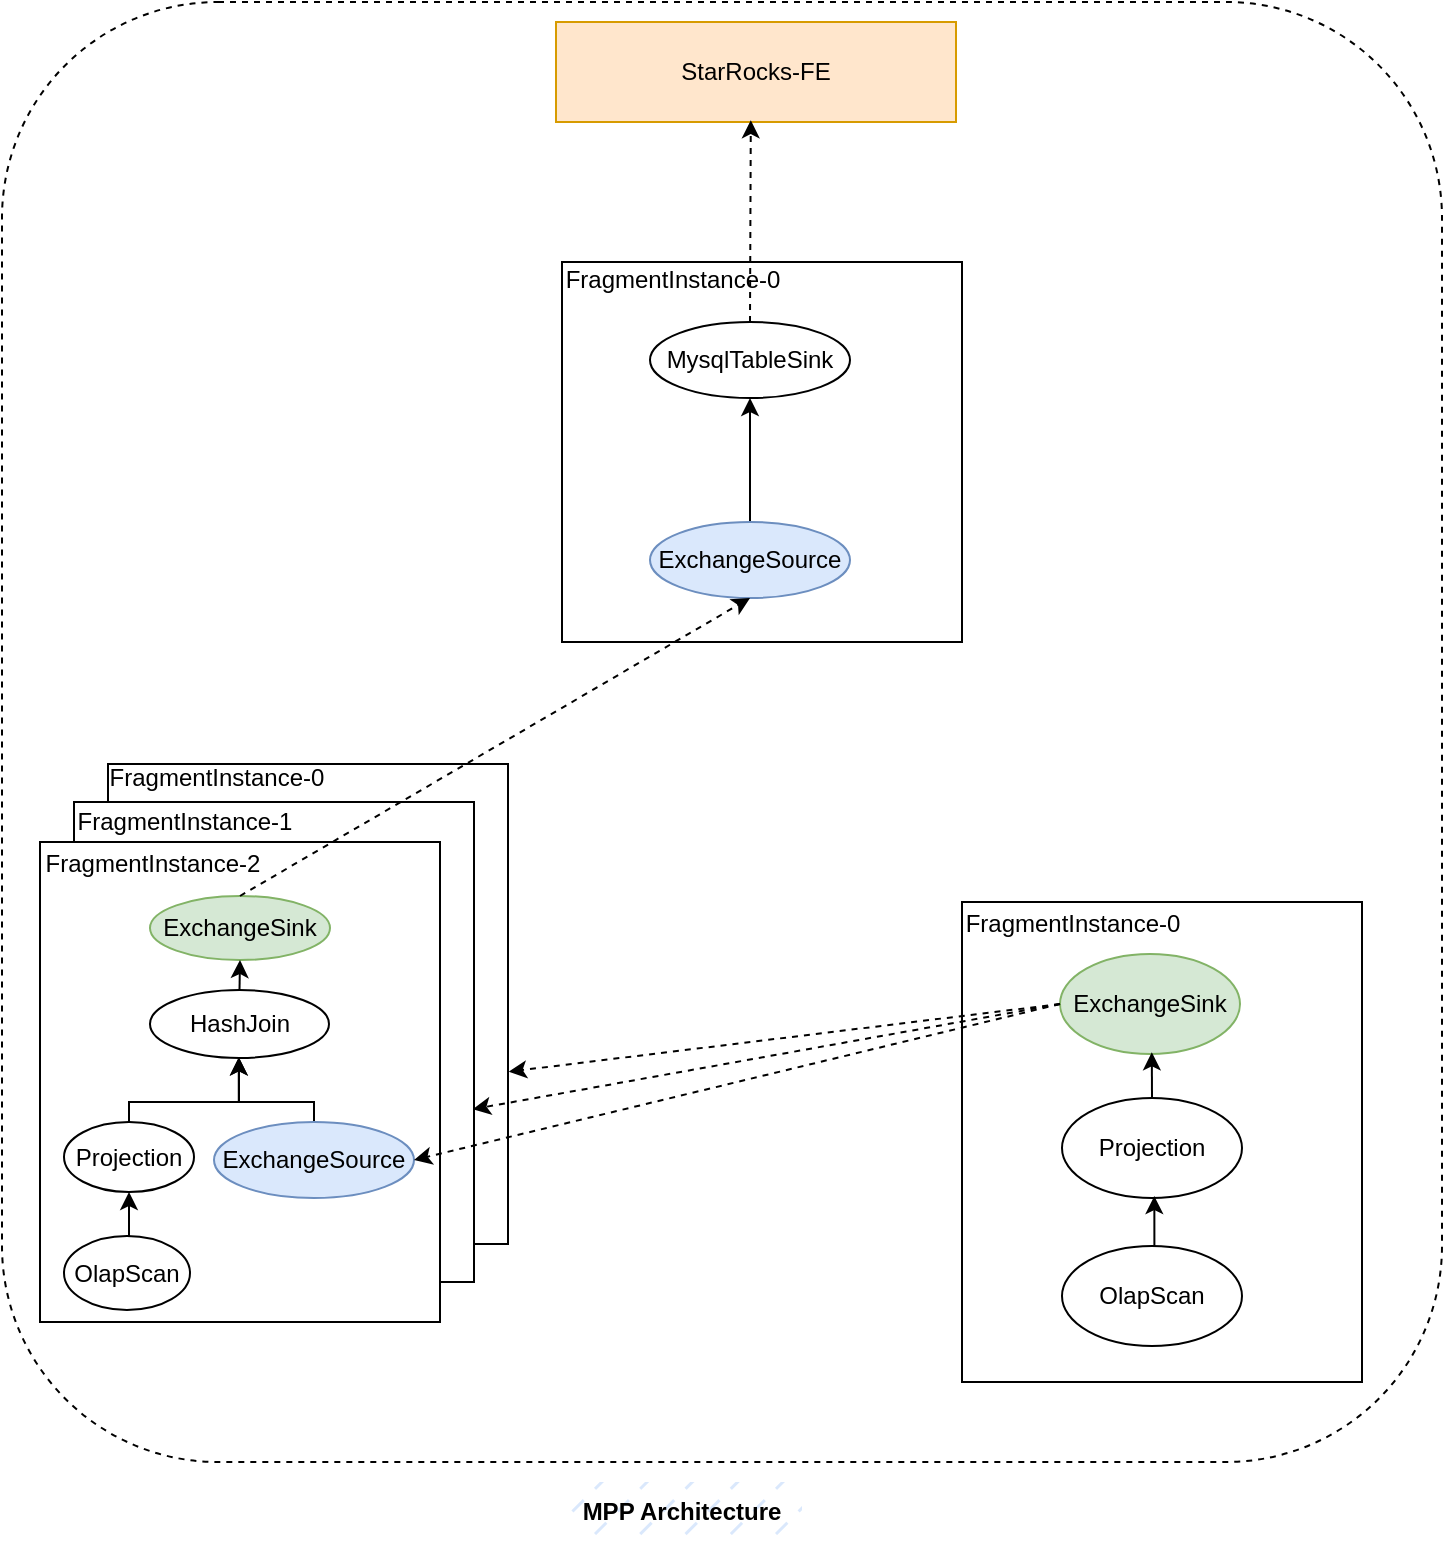 <mxfile version="21.6.9" type="device">
  <diagram name="第 1 页" id="prLIY4g3k2Mig4bsROQ7">
    <mxGraphModel dx="3191" dy="1828" grid="1" gridSize="10" guides="1" tooltips="1" connect="1" arrows="1" fold="1" page="1" pageScale="1" pageWidth="827" pageHeight="1169" math="0" shadow="0">
      <root>
        <mxCell id="0" />
        <mxCell id="1" parent="0" />
        <mxCell id="2-5hYRP0AhvKmtBwY3xe-10" value="" style="rounded=0;whiteSpace=wrap;html=1;" parent="1" vertex="1">
          <mxGeometry x="530" y="600" width="200" height="240" as="geometry" />
        </mxCell>
        <mxCell id="2-5hYRP0AhvKmtBwY3xe-13" value="FragmentInstance-0" style="text;html=1;align=center;verticalAlign=middle;resizable=0;points=[];autosize=1;strokeColor=none;fillColor=none;" parent="1" vertex="1">
          <mxGeometry x="520" y="596" width="130" height="30" as="geometry" />
        </mxCell>
        <mxCell id="2-5hYRP0AhvKmtBwY3xe-30" value="StarRocks-FE" style="rounded=0;whiteSpace=wrap;html=1;fillColor=#ffe6cc;strokeColor=#d79b00;" parent="1" vertex="1">
          <mxGeometry x="327" y="160" width="200" height="50" as="geometry" />
        </mxCell>
        <mxCell id="sLagM1cvA_jh04UHaYrO-1" value="ExchangeSink" style="ellipse;whiteSpace=wrap;html=1;fillColor=#d5e8d4;strokeColor=#82b366;" parent="1" vertex="1">
          <mxGeometry x="579" y="626" width="90" height="50" as="geometry" />
        </mxCell>
        <mxCell id="sLagM1cvA_jh04UHaYrO-6" style="edgeStyle=orthogonalEdgeStyle;rounded=0;orthogonalLoop=1;jettySize=auto;html=1;exitX=0.5;exitY=0;exitDx=0;exitDy=0;entryX=0.51;entryY=0.983;entryDx=0;entryDy=0;entryPerimeter=0;" parent="1" source="sLagM1cvA_jh04UHaYrO-2" target="sLagM1cvA_jh04UHaYrO-1" edge="1">
          <mxGeometry relative="1" as="geometry" />
        </mxCell>
        <mxCell id="sLagM1cvA_jh04UHaYrO-2" value="Projection" style="ellipse;whiteSpace=wrap;html=1;" parent="1" vertex="1">
          <mxGeometry x="580" y="698" width="90" height="50" as="geometry" />
        </mxCell>
        <mxCell id="sLagM1cvA_jh04UHaYrO-5" style="edgeStyle=orthogonalEdgeStyle;rounded=0;orthogonalLoop=1;jettySize=auto;html=1;exitX=0.5;exitY=0;exitDx=0;exitDy=0;entryX=0.513;entryY=0.981;entryDx=0;entryDy=0;entryPerimeter=0;" parent="1" source="sLagM1cvA_jh04UHaYrO-3" target="sLagM1cvA_jh04UHaYrO-2" edge="1">
          <mxGeometry relative="1" as="geometry" />
        </mxCell>
        <mxCell id="sLagM1cvA_jh04UHaYrO-3" value="OlapScan" style="ellipse;whiteSpace=wrap;html=1;" parent="1" vertex="1">
          <mxGeometry x="580" y="772" width="90" height="50" as="geometry" />
        </mxCell>
        <mxCell id="sLagM1cvA_jh04UHaYrO-19" value="" style="rounded=0;whiteSpace=wrap;html=1;" parent="1" vertex="1">
          <mxGeometry x="103" y="531" width="200" height="240" as="geometry" />
        </mxCell>
        <mxCell id="sLagM1cvA_jh04UHaYrO-20" value="" style="rounded=0;whiteSpace=wrap;html=1;" parent="1" vertex="1">
          <mxGeometry x="86" y="550" width="200" height="240" as="geometry" />
        </mxCell>
        <mxCell id="sLagM1cvA_jh04UHaYrO-21" value="FragmentInstance-0" style="text;html=1;strokeColor=none;fillColor=none;align=center;verticalAlign=middle;whiteSpace=wrap;rounded=0;" parent="1" vertex="1">
          <mxGeometry x="99" y="518" width="117" height="40" as="geometry" />
        </mxCell>
        <mxCell id="sLagM1cvA_jh04UHaYrO-22" value="FragmentInstance-1" style="text;html=1;strokeColor=none;fillColor=none;align=center;verticalAlign=middle;whiteSpace=wrap;rounded=0;" parent="1" vertex="1">
          <mxGeometry x="83" y="545" width="117" height="30" as="geometry" />
        </mxCell>
        <mxCell id="sLagM1cvA_jh04UHaYrO-23" value="" style="rounded=0;whiteSpace=wrap;html=1;" parent="1" vertex="1">
          <mxGeometry x="69" y="570" width="200" height="240" as="geometry" />
        </mxCell>
        <mxCell id="sLagM1cvA_jh04UHaYrO-24" value="ExchangeSink" style="ellipse;whiteSpace=wrap;html=1;fillColor=#d5e8d4;strokeColor=#82b366;" parent="1" vertex="1">
          <mxGeometry x="124" y="597" width="90" height="32" as="geometry" />
        </mxCell>
        <mxCell id="sLagM1cvA_jh04UHaYrO-33" style="edgeStyle=orthogonalEdgeStyle;rounded=0;orthogonalLoop=1;jettySize=auto;html=1;exitX=0.5;exitY=0;exitDx=0;exitDy=0;entryX=0.5;entryY=1;entryDx=0;entryDy=0;" parent="1" source="sLagM1cvA_jh04UHaYrO-25" target="sLagM1cvA_jh04UHaYrO-24" edge="1">
          <mxGeometry relative="1" as="geometry" />
        </mxCell>
        <mxCell id="sLagM1cvA_jh04UHaYrO-25" value="HashJoin" style="ellipse;whiteSpace=wrap;html=1;" parent="1" vertex="1">
          <mxGeometry x="124" y="644" width="89.5" height="34" as="geometry" />
        </mxCell>
        <mxCell id="sLagM1cvA_jh04UHaYrO-31" style="edgeStyle=orthogonalEdgeStyle;rounded=0;orthogonalLoop=1;jettySize=auto;html=1;exitX=0.5;exitY=0;exitDx=0;exitDy=0;entryX=0.497;entryY=0.992;entryDx=0;entryDy=0;entryPerimeter=0;" parent="1" source="sLagM1cvA_jh04UHaYrO-26" target="sLagM1cvA_jh04UHaYrO-25" edge="1">
          <mxGeometry relative="1" as="geometry">
            <Array as="points">
              <mxPoint x="113" y="700" />
              <mxPoint x="169" y="700" />
            </Array>
          </mxGeometry>
        </mxCell>
        <mxCell id="sLagM1cvA_jh04UHaYrO-26" value="Projection" style="ellipse;whiteSpace=wrap;html=1;" parent="1" vertex="1">
          <mxGeometry x="81" y="710" width="65" height="35" as="geometry" />
        </mxCell>
        <mxCell id="sLagM1cvA_jh04UHaYrO-28" style="edgeStyle=orthogonalEdgeStyle;rounded=0;orthogonalLoop=1;jettySize=auto;html=1;exitX=0.5;exitY=0;exitDx=0;exitDy=0;entryX=0.5;entryY=1;entryDx=0;entryDy=0;" parent="1" source="sLagM1cvA_jh04UHaYrO-27" target="sLagM1cvA_jh04UHaYrO-26" edge="1">
          <mxGeometry relative="1" as="geometry" />
        </mxCell>
        <mxCell id="sLagM1cvA_jh04UHaYrO-27" value="OlapScan" style="ellipse;whiteSpace=wrap;html=1;" parent="1" vertex="1">
          <mxGeometry x="81" y="767" width="63" height="37" as="geometry" />
        </mxCell>
        <mxCell id="sLagM1cvA_jh04UHaYrO-32" style="edgeStyle=orthogonalEdgeStyle;rounded=0;orthogonalLoop=1;jettySize=auto;html=1;exitX=0.5;exitY=0;exitDx=0;exitDy=0;entryX=0.496;entryY=0.99;entryDx=0;entryDy=0;entryPerimeter=0;" parent="1" source="sLagM1cvA_jh04UHaYrO-30" target="sLagM1cvA_jh04UHaYrO-25" edge="1">
          <mxGeometry relative="1" as="geometry">
            <Array as="points">
              <mxPoint x="206" y="700" />
              <mxPoint x="168" y="700" />
            </Array>
          </mxGeometry>
        </mxCell>
        <mxCell id="sLagM1cvA_jh04UHaYrO-30" value="ExchangeSource" style="ellipse;whiteSpace=wrap;html=1;fillColor=#dae8fc;strokeColor=#6c8ebf;" parent="1" vertex="1">
          <mxGeometry x="156" y="710" width="100" height="38" as="geometry" />
        </mxCell>
        <mxCell id="sLagM1cvA_jh04UHaYrO-34" value="" style="endArrow=classic;html=1;rounded=0;entryX=1;entryY=0.5;entryDx=0;entryDy=0;exitX=0;exitY=0.5;exitDx=0;exitDy=0;dashed=1;" parent="1" source="sLagM1cvA_jh04UHaYrO-1" target="sLagM1cvA_jh04UHaYrO-30" edge="1">
          <mxGeometry width="50" height="50" relative="1" as="geometry">
            <mxPoint x="400" y="610" as="sourcePoint" />
            <mxPoint x="450" y="560" as="targetPoint" />
          </mxGeometry>
        </mxCell>
        <mxCell id="sLagM1cvA_jh04UHaYrO-35" value="" style="endArrow=classic;html=1;rounded=0;entryX=0.997;entryY=0.64;entryDx=0;entryDy=0;exitX=0;exitY=0.5;exitDx=0;exitDy=0;dashed=1;entryPerimeter=0;" parent="1" source="sLagM1cvA_jh04UHaYrO-1" target="sLagM1cvA_jh04UHaYrO-20" edge="1">
          <mxGeometry width="50" height="50" relative="1" as="geometry">
            <mxPoint x="603" y="631.5" as="sourcePoint" />
            <mxPoint x="280" y="708.5" as="targetPoint" />
          </mxGeometry>
        </mxCell>
        <mxCell id="sLagM1cvA_jh04UHaYrO-36" value="" style="endArrow=classic;html=1;rounded=0;entryX=1.002;entryY=0.641;entryDx=0;entryDy=0;exitX=0;exitY=0.5;exitDx=0;exitDy=0;dashed=1;entryPerimeter=0;" parent="1" source="sLagM1cvA_jh04UHaYrO-1" target="sLagM1cvA_jh04UHaYrO-19" edge="1">
          <mxGeometry width="50" height="50" relative="1" as="geometry">
            <mxPoint x="589" y="661" as="sourcePoint" />
            <mxPoint x="295" y="719" as="targetPoint" />
          </mxGeometry>
        </mxCell>
        <mxCell id="sLagM1cvA_jh04UHaYrO-37" value="FragmentInstance-2" style="text;html=1;strokeColor=none;fillColor=none;align=center;verticalAlign=middle;whiteSpace=wrap;rounded=0;" parent="1" vertex="1">
          <mxGeometry x="67" y="566" width="117" height="30" as="geometry" />
        </mxCell>
        <mxCell id="sLagM1cvA_jh04UHaYrO-38" value="" style="rounded=0;whiteSpace=wrap;html=1;" parent="1" vertex="1">
          <mxGeometry x="330" y="280" width="200" height="190" as="geometry" />
        </mxCell>
        <mxCell id="sLagM1cvA_jh04UHaYrO-42" style="edgeStyle=orthogonalEdgeStyle;rounded=0;orthogonalLoop=1;jettySize=auto;html=1;exitX=0.5;exitY=0;exitDx=0;exitDy=0;entryX=0.5;entryY=1;entryDx=0;entryDy=0;" parent="1" source="sLagM1cvA_jh04UHaYrO-40" target="sLagM1cvA_jh04UHaYrO-41" edge="1">
          <mxGeometry relative="1" as="geometry" />
        </mxCell>
        <mxCell id="sLagM1cvA_jh04UHaYrO-40" value="ExchangeSource" style="ellipse;whiteSpace=wrap;html=1;fillColor=#dae8fc;strokeColor=#6c8ebf;" parent="1" vertex="1">
          <mxGeometry x="374" y="410" width="100" height="38" as="geometry" />
        </mxCell>
        <mxCell id="sLagM1cvA_jh04UHaYrO-41" value="MysqlTableSink" style="ellipse;whiteSpace=wrap;html=1;" parent="1" vertex="1">
          <mxGeometry x="374" y="310" width="100" height="38" as="geometry" />
        </mxCell>
        <mxCell id="sLagM1cvA_jh04UHaYrO-43" value="FragmentInstance-0" style="text;html=1;align=center;verticalAlign=middle;resizable=0;points=[];autosize=1;strokeColor=none;fillColor=none;" parent="1" vertex="1">
          <mxGeometry x="320" y="274" width="130" height="30" as="geometry" />
        </mxCell>
        <mxCell id="sLagM1cvA_jh04UHaYrO-44" value="" style="endArrow=classic;html=1;rounded=0;entryX=0.5;entryY=1;entryDx=0;entryDy=0;exitX=0.5;exitY=0;exitDx=0;exitDy=0;dashed=1;" parent="1" source="sLagM1cvA_jh04UHaYrO-24" target="sLagM1cvA_jh04UHaYrO-40" edge="1">
          <mxGeometry width="50" height="50" relative="1" as="geometry">
            <mxPoint x="589" y="661" as="sourcePoint" />
            <mxPoint x="313" y="695" as="targetPoint" />
          </mxGeometry>
        </mxCell>
        <mxCell id="sLagM1cvA_jh04UHaYrO-45" value="" style="endArrow=classic;html=1;rounded=0;entryX=0.487;entryY=0.982;entryDx=0;entryDy=0;exitX=0.5;exitY=0;exitDx=0;exitDy=0;dashed=1;entryPerimeter=0;" parent="1" source="sLagM1cvA_jh04UHaYrO-41" target="2-5hYRP0AhvKmtBwY3xe-30" edge="1">
          <mxGeometry width="50" height="50" relative="1" as="geometry">
            <mxPoint x="179" y="607" as="sourcePoint" />
            <mxPoint x="434" y="458" as="targetPoint" />
          </mxGeometry>
        </mxCell>
        <mxCell id="HZKt1t5slCjaVhrWreng-1" value="" style="rounded=1;whiteSpace=wrap;html=1;fillColor=none;dashed=1;" vertex="1" parent="1">
          <mxGeometry x="50" y="150" width="720" height="730" as="geometry" />
        </mxCell>
        <mxCell id="HZKt1t5slCjaVhrWreng-2" value="&lt;b&gt;MPP Architecture&lt;/b&gt;" style="text;html=1;strokeColor=none;fillColor=#dae8fc;align=center;verticalAlign=middle;whiteSpace=wrap;rounded=0;fillStyle=dashed;" vertex="1" parent="1">
          <mxGeometry x="330" y="890" width="120" height="30" as="geometry" />
        </mxCell>
      </root>
    </mxGraphModel>
  </diagram>
</mxfile>
